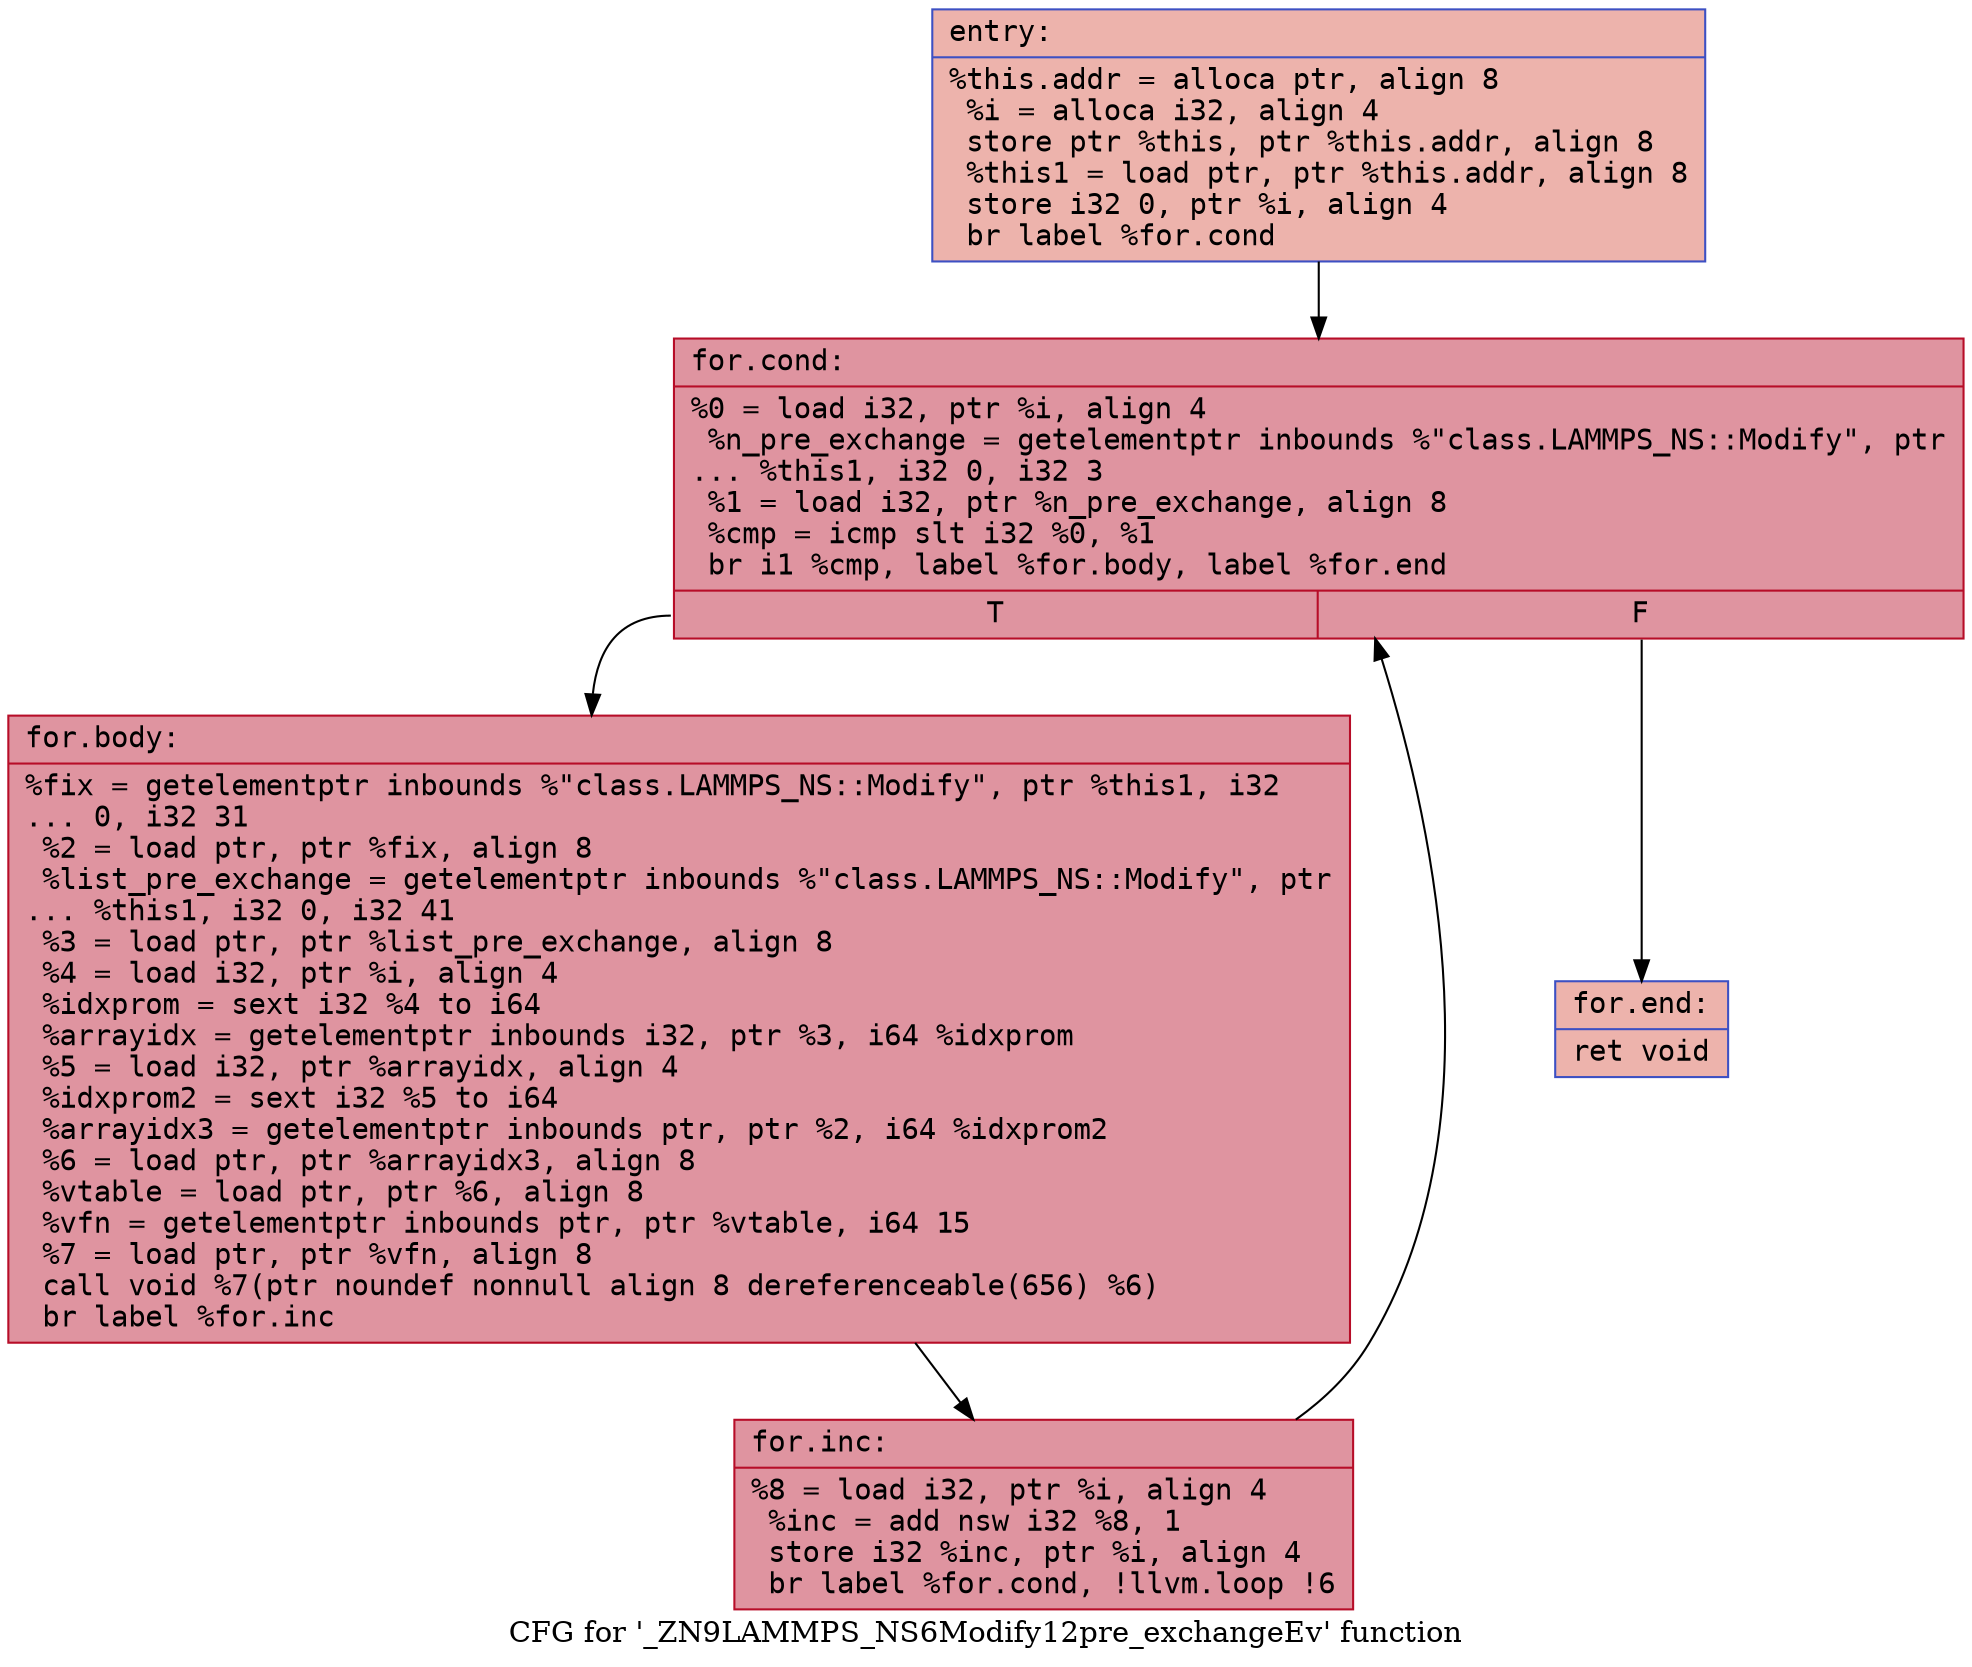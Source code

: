 digraph "CFG for '_ZN9LAMMPS_NS6Modify12pre_exchangeEv' function" {
	label="CFG for '_ZN9LAMMPS_NS6Modify12pre_exchangeEv' function";

	Node0x561f162c0930 [shape=record,color="#3d50c3ff", style=filled, fillcolor="#d6524470" fontname="Courier",label="{entry:\l|  %this.addr = alloca ptr, align 8\l  %i = alloca i32, align 4\l  store ptr %this, ptr %this.addr, align 8\l  %this1 = load ptr, ptr %this.addr, align 8\l  store i32 0, ptr %i, align 4\l  br label %for.cond\l}"];
	Node0x561f162c0930 -> Node0x561f162c0be0[tooltip="entry -> for.cond\nProbability 100.00%" ];
	Node0x561f162c0be0 [shape=record,color="#b70d28ff", style=filled, fillcolor="#b70d2870" fontname="Courier",label="{for.cond:\l|  %0 = load i32, ptr %i, align 4\l  %n_pre_exchange = getelementptr inbounds %\"class.LAMMPS_NS::Modify\", ptr\l... %this1, i32 0, i32 3\l  %1 = load i32, ptr %n_pre_exchange, align 8\l  %cmp = icmp slt i32 %0, %1\l  br i1 %cmp, label %for.body, label %for.end\l|{<s0>T|<s1>F}}"];
	Node0x561f162c0be0:s0 -> Node0x561f162c0f70[tooltip="for.cond -> for.body\nProbability 96.88%" ];
	Node0x561f162c0be0:s1 -> Node0x561f162c0ff0[tooltip="for.cond -> for.end\nProbability 3.12%" ];
	Node0x561f162c0f70 [shape=record,color="#b70d28ff", style=filled, fillcolor="#b70d2870" fontname="Courier",label="{for.body:\l|  %fix = getelementptr inbounds %\"class.LAMMPS_NS::Modify\", ptr %this1, i32\l... 0, i32 31\l  %2 = load ptr, ptr %fix, align 8\l  %list_pre_exchange = getelementptr inbounds %\"class.LAMMPS_NS::Modify\", ptr\l... %this1, i32 0, i32 41\l  %3 = load ptr, ptr %list_pre_exchange, align 8\l  %4 = load i32, ptr %i, align 4\l  %idxprom = sext i32 %4 to i64\l  %arrayidx = getelementptr inbounds i32, ptr %3, i64 %idxprom\l  %5 = load i32, ptr %arrayidx, align 4\l  %idxprom2 = sext i32 %5 to i64\l  %arrayidx3 = getelementptr inbounds ptr, ptr %2, i64 %idxprom2\l  %6 = load ptr, ptr %arrayidx3, align 8\l  %vtable = load ptr, ptr %6, align 8\l  %vfn = getelementptr inbounds ptr, ptr %vtable, i64 15\l  %7 = load ptr, ptr %vfn, align 8\l  call void %7(ptr noundef nonnull align 8 dereferenceable(656) %6)\l  br label %for.inc\l}"];
	Node0x561f162c0f70 -> Node0x561f162c1c50[tooltip="for.body -> for.inc\nProbability 100.00%" ];
	Node0x561f162c1c50 [shape=record,color="#b70d28ff", style=filled, fillcolor="#b70d2870" fontname="Courier",label="{for.inc:\l|  %8 = load i32, ptr %i, align 4\l  %inc = add nsw i32 %8, 1\l  store i32 %inc, ptr %i, align 4\l  br label %for.cond, !llvm.loop !6\l}"];
	Node0x561f162c1c50 -> Node0x561f162c0be0[tooltip="for.inc -> for.cond\nProbability 100.00%" ];
	Node0x561f162c0ff0 [shape=record,color="#3d50c3ff", style=filled, fillcolor="#d6524470" fontname="Courier",label="{for.end:\l|  ret void\l}"];
}
